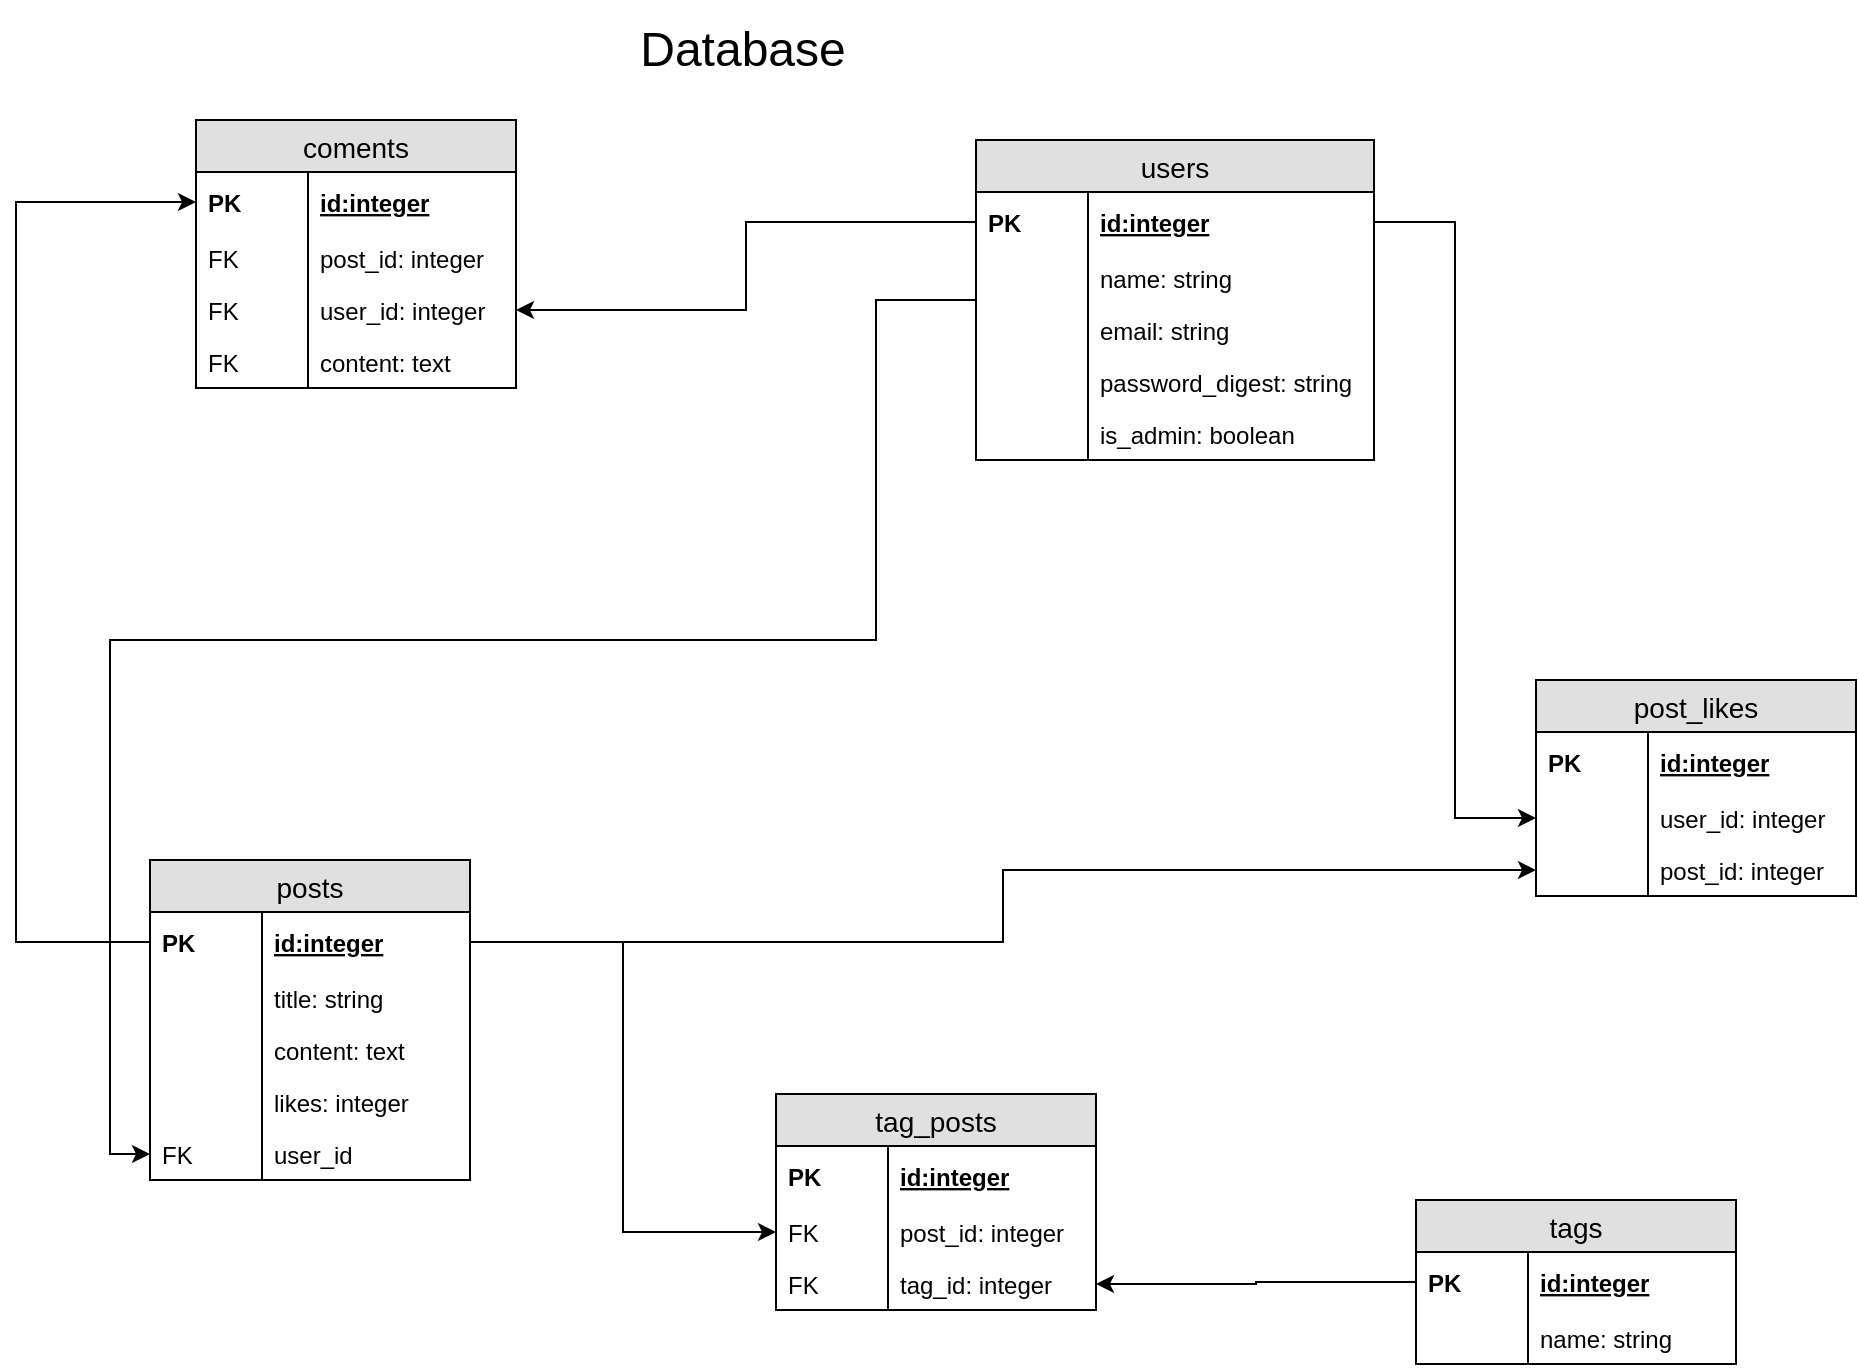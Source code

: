 <mxfile version="12.7.9" type="device"><diagram id="C5RBs43oDa-KdzZeNtuy" name="Page-1"><mxGraphModel dx="1422" dy="752" grid="1" gridSize="10" guides="1" tooltips="1" connect="1" arrows="1" fold="1" page="1" pageScale="1" pageWidth="827" pageHeight="1169" math="0" shadow="0"><root><mxCell id="WIyWlLk6GJQsqaUBKTNV-0"/><mxCell id="WIyWlLk6GJQsqaUBKTNV-1" parent="WIyWlLk6GJQsqaUBKTNV-0"/><mxCell id="I8CgRJQDaN1sSGyJlPmH-0" value="Database" style="text;html=1;strokeColor=none;fillColor=none;align=center;verticalAlign=middle;whiteSpace=wrap;rounded=0;fontSize=24;" parent="WIyWlLk6GJQsqaUBKTNV-1" vertex="1"><mxGeometry x="342" y="10" width="143" height="50" as="geometry"/></mxCell><mxCell id="I8CgRJQDaN1sSGyJlPmH-93" value="posts" style="swimlane;fontStyle=0;childLayout=stackLayout;horizontal=1;startSize=26;fillColor=#e0e0e0;horizontalStack=0;resizeParent=1;resizeParentMax=0;resizeLast=0;collapsible=1;marginBottom=0;swimlaneFillColor=#ffffff;align=center;fontSize=14;" parent="WIyWlLk6GJQsqaUBKTNV-1" vertex="1"><mxGeometry x="117" y="440" width="160" height="160" as="geometry"/></mxCell><mxCell id="I8CgRJQDaN1sSGyJlPmH-94" value="id:integer" style="shape=partialRectangle;top=0;left=0;right=0;bottom=0;align=left;verticalAlign=middle;fillColor=none;spacingLeft=60;spacingRight=4;overflow=hidden;rotatable=0;points=[[0,0.5],[1,0.5]];portConstraint=eastwest;dropTarget=0;fontStyle=5;fontSize=12;" parent="I8CgRJQDaN1sSGyJlPmH-93" vertex="1"><mxGeometry y="26" width="160" height="30" as="geometry"/></mxCell><mxCell id="I8CgRJQDaN1sSGyJlPmH-95" value="PK" style="shape=partialRectangle;fontStyle=1;top=0;left=0;bottom=0;fillColor=none;align=left;verticalAlign=middle;spacingLeft=4;spacingRight=4;overflow=hidden;rotatable=0;points=[];portConstraint=eastwest;part=1;fontSize=12;" parent="I8CgRJQDaN1sSGyJlPmH-94" vertex="1" connectable="0"><mxGeometry width="56" height="30" as="geometry"/></mxCell><mxCell id="I8CgRJQDaN1sSGyJlPmH-96" value="title: string" style="shape=partialRectangle;top=0;left=0;right=0;bottom=0;align=left;verticalAlign=top;fillColor=none;spacingLeft=60;spacingRight=4;overflow=hidden;rotatable=0;points=[[0,0.5],[1,0.5]];portConstraint=eastwest;dropTarget=0;fontSize=12;" parent="I8CgRJQDaN1sSGyJlPmH-93" vertex="1"><mxGeometry y="56" width="160" height="26" as="geometry"/></mxCell><mxCell id="I8CgRJQDaN1sSGyJlPmH-97" value="" style="shape=partialRectangle;top=0;left=0;bottom=0;fillColor=none;align=left;verticalAlign=top;spacingLeft=4;spacingRight=4;overflow=hidden;rotatable=0;points=[];portConstraint=eastwest;part=1;fontSize=12;" parent="I8CgRJQDaN1sSGyJlPmH-96" vertex="1" connectable="0"><mxGeometry width="56" height="26" as="geometry"/></mxCell><mxCell id="TlYg2HkJ1olxYzQJO8j--15" value="content: text&#10;" style="shape=partialRectangle;top=0;left=0;right=0;bottom=0;align=left;verticalAlign=top;fillColor=none;spacingLeft=60;spacingRight=4;overflow=hidden;rotatable=0;points=[[0,0.5],[1,0.5]];portConstraint=eastwest;dropTarget=0;fontSize=12;" parent="I8CgRJQDaN1sSGyJlPmH-93" vertex="1"><mxGeometry y="82" width="160" height="26" as="geometry"/></mxCell><mxCell id="TlYg2HkJ1olxYzQJO8j--16" value="" style="shape=partialRectangle;top=0;left=0;bottom=0;fillColor=none;align=left;verticalAlign=top;spacingLeft=4;spacingRight=4;overflow=hidden;rotatable=0;points=[];portConstraint=eastwest;part=1;fontSize=12;" parent="TlYg2HkJ1olxYzQJO8j--15" vertex="1" connectable="0"><mxGeometry width="56" height="26" as="geometry"/></mxCell><mxCell id="I8CgRJQDaN1sSGyJlPmH-98" value="likes: integer" style="shape=partialRectangle;top=0;left=0;right=0;bottom=0;align=left;verticalAlign=top;fillColor=none;spacingLeft=60;spacingRight=4;overflow=hidden;rotatable=0;points=[[0,0.5],[1,0.5]];portConstraint=eastwest;dropTarget=0;fontSize=12;" parent="I8CgRJQDaN1sSGyJlPmH-93" vertex="1"><mxGeometry y="108" width="160" height="26" as="geometry"/></mxCell><mxCell id="I8CgRJQDaN1sSGyJlPmH-99" value="" style="shape=partialRectangle;top=0;left=0;bottom=0;fillColor=none;align=left;verticalAlign=top;spacingLeft=4;spacingRight=4;overflow=hidden;rotatable=0;points=[];portConstraint=eastwest;part=1;fontSize=12;" parent="I8CgRJQDaN1sSGyJlPmH-98" vertex="1" connectable="0"><mxGeometry width="56" height="26" as="geometry"/></mxCell><mxCell id="mReSiG8WNDYHXUsCUNfD-25" value="user_id" style="shape=partialRectangle;top=0;left=0;right=0;bottom=0;align=left;verticalAlign=top;fillColor=none;spacingLeft=60;spacingRight=4;overflow=hidden;rotatable=0;points=[[0,0.5],[1,0.5]];portConstraint=eastwest;dropTarget=0;fontSize=12;" parent="I8CgRJQDaN1sSGyJlPmH-93" vertex="1"><mxGeometry y="134" width="160" height="26" as="geometry"/></mxCell><mxCell id="mReSiG8WNDYHXUsCUNfD-26" value="FK" style="shape=partialRectangle;top=0;left=0;bottom=0;fillColor=none;align=left;verticalAlign=top;spacingLeft=4;spacingRight=4;overflow=hidden;rotatable=0;points=[];portConstraint=eastwest;part=1;fontSize=12;" parent="mReSiG8WNDYHXUsCUNfD-25" vertex="1" connectable="0"><mxGeometry width="56" height="26" as="geometry"/></mxCell><mxCell id="NpkZoPUrzwW5CHd4rLWy-1" style="edgeStyle=orthogonalEdgeStyle;rounded=0;orthogonalLoop=1;jettySize=auto;html=1;entryX=0;entryY=0.5;entryDx=0;entryDy=0;" parent="WIyWlLk6GJQsqaUBKTNV-1" source="mReSiG8WNDYHXUsCUNfD-0" target="mReSiG8WNDYHXUsCUNfD-25" edge="1"><mxGeometry relative="1" as="geometry"><Array as="points"><mxPoint x="480" y="160"/><mxPoint x="480" y="330"/><mxPoint x="97" y="330"/><mxPoint x="97" y="587"/></Array></mxGeometry></mxCell><mxCell id="mReSiG8WNDYHXUsCUNfD-0" value="users" style="swimlane;fontStyle=0;childLayout=stackLayout;horizontal=1;startSize=26;fillColor=#e0e0e0;horizontalStack=0;resizeParent=1;resizeParentMax=0;resizeLast=0;collapsible=1;marginBottom=0;swimlaneFillColor=#ffffff;align=center;fontSize=14;" parent="WIyWlLk6GJQsqaUBKTNV-1" vertex="1"><mxGeometry x="530" y="80" width="199" height="160" as="geometry"/></mxCell><mxCell id="mReSiG8WNDYHXUsCUNfD-1" value="id:integer" style="shape=partialRectangle;top=0;left=0;right=0;bottom=0;align=left;verticalAlign=middle;fillColor=none;spacingLeft=60;spacingRight=4;overflow=hidden;rotatable=0;points=[[0,0.5],[1,0.5]];portConstraint=eastwest;dropTarget=0;fontStyle=5;fontSize=12;" parent="mReSiG8WNDYHXUsCUNfD-0" vertex="1"><mxGeometry y="26" width="199" height="30" as="geometry"/></mxCell><mxCell id="mReSiG8WNDYHXUsCUNfD-2" value="PK" style="shape=partialRectangle;fontStyle=1;top=0;left=0;bottom=0;fillColor=none;align=left;verticalAlign=middle;spacingLeft=4;spacingRight=4;overflow=hidden;rotatable=0;points=[];portConstraint=eastwest;part=1;fontSize=12;" parent="mReSiG8WNDYHXUsCUNfD-1" vertex="1" connectable="0"><mxGeometry width="56" height="30" as="geometry"/></mxCell><mxCell id="mReSiG8WNDYHXUsCUNfD-3" value="name: string" style="shape=partialRectangle;top=0;left=0;right=0;bottom=0;align=left;verticalAlign=top;fillColor=none;spacingLeft=60;spacingRight=4;overflow=hidden;rotatable=0;points=[[0,0.5],[1,0.5]];portConstraint=eastwest;dropTarget=0;fontSize=12;" parent="mReSiG8WNDYHXUsCUNfD-0" vertex="1"><mxGeometry y="56" width="199" height="26" as="geometry"/></mxCell><mxCell id="mReSiG8WNDYHXUsCUNfD-4" value="" style="shape=partialRectangle;top=0;left=0;bottom=0;fillColor=none;align=left;verticalAlign=top;spacingLeft=4;spacingRight=4;overflow=hidden;rotatable=0;points=[];portConstraint=eastwest;part=1;fontSize=12;" parent="mReSiG8WNDYHXUsCUNfD-3" vertex="1" connectable="0"><mxGeometry width="56" height="26" as="geometry"/></mxCell><mxCell id="mReSiG8WNDYHXUsCUNfD-49" value="email: string" style="shape=partialRectangle;top=0;left=0;right=0;bottom=0;align=left;verticalAlign=top;fillColor=none;spacingLeft=60;spacingRight=4;overflow=hidden;rotatable=0;points=[[0,0.5],[1,0.5]];portConstraint=eastwest;dropTarget=0;fontSize=12;" parent="mReSiG8WNDYHXUsCUNfD-0" vertex="1"><mxGeometry y="82" width="199" height="26" as="geometry"/></mxCell><mxCell id="mReSiG8WNDYHXUsCUNfD-50" value="" style="shape=partialRectangle;top=0;left=0;bottom=0;fillColor=none;align=left;verticalAlign=top;spacingLeft=4;spacingRight=4;overflow=hidden;rotatable=0;points=[];portConstraint=eastwest;part=1;fontSize=12;" parent="mReSiG8WNDYHXUsCUNfD-49" vertex="1" connectable="0"><mxGeometry width="56" height="26" as="geometry"/></mxCell><mxCell id="mReSiG8WNDYHXUsCUNfD-51" value="password_digest: string" style="shape=partialRectangle;top=0;left=0;right=0;bottom=0;align=left;verticalAlign=top;fillColor=none;spacingLeft=60;spacingRight=4;overflow=hidden;rotatable=0;points=[[0,0.5],[1,0.5]];portConstraint=eastwest;dropTarget=0;fontSize=12;" parent="mReSiG8WNDYHXUsCUNfD-0" vertex="1"><mxGeometry y="108" width="199" height="26" as="geometry"/></mxCell><mxCell id="mReSiG8WNDYHXUsCUNfD-52" value="" style="shape=partialRectangle;top=0;left=0;bottom=0;fillColor=none;align=left;verticalAlign=top;spacingLeft=4;spacingRight=4;overflow=hidden;rotatable=0;points=[];portConstraint=eastwest;part=1;fontSize=12;" parent="mReSiG8WNDYHXUsCUNfD-51" vertex="1" connectable="0"><mxGeometry width="56" height="26" as="geometry"/></mxCell><mxCell id="mReSiG8WNDYHXUsCUNfD-53" value="is_admin: boolean" style="shape=partialRectangle;top=0;left=0;right=0;bottom=0;align=left;verticalAlign=top;fillColor=none;spacingLeft=60;spacingRight=4;overflow=hidden;rotatable=0;points=[[0,0.5],[1,0.5]];portConstraint=eastwest;dropTarget=0;fontSize=12;" parent="mReSiG8WNDYHXUsCUNfD-0" vertex="1"><mxGeometry y="134" width="199" height="26" as="geometry"/></mxCell><mxCell id="mReSiG8WNDYHXUsCUNfD-54" value="" style="shape=partialRectangle;top=0;left=0;bottom=0;fillColor=none;align=left;verticalAlign=top;spacingLeft=4;spacingRight=4;overflow=hidden;rotatable=0;points=[];portConstraint=eastwest;part=1;fontSize=12;" parent="mReSiG8WNDYHXUsCUNfD-53" vertex="1" connectable="0"><mxGeometry width="56" height="26" as="geometry"/></mxCell><mxCell id="mReSiG8WNDYHXUsCUNfD-31" style="edgeStyle=orthogonalEdgeStyle;rounded=0;orthogonalLoop=1;jettySize=auto;html=1;entryX=1;entryY=0.5;entryDx=0;entryDy=0;exitX=0;exitY=0.5;exitDx=0;exitDy=0;" parent="WIyWlLk6GJQsqaUBKTNV-1" source="mReSiG8WNDYHXUsCUNfD-10" target="mReSiG8WNDYHXUsCUNfD-29" edge="1"><mxGeometry relative="1" as="geometry"/></mxCell><mxCell id="mReSiG8WNDYHXUsCUNfD-9" value="tags" style="swimlane;fontStyle=0;childLayout=stackLayout;horizontal=1;startSize=26;fillColor=#e0e0e0;horizontalStack=0;resizeParent=1;resizeParentMax=0;resizeLast=0;collapsible=1;marginBottom=0;swimlaneFillColor=#ffffff;align=center;fontSize=14;" parent="WIyWlLk6GJQsqaUBKTNV-1" vertex="1"><mxGeometry x="750" y="610" width="160" height="82" as="geometry"/></mxCell><mxCell id="mReSiG8WNDYHXUsCUNfD-10" value="id:integer" style="shape=partialRectangle;top=0;left=0;right=0;bottom=0;align=left;verticalAlign=middle;fillColor=none;spacingLeft=60;spacingRight=4;overflow=hidden;rotatable=0;points=[[0,0.5],[1,0.5]];portConstraint=eastwest;dropTarget=0;fontStyle=5;fontSize=12;" parent="mReSiG8WNDYHXUsCUNfD-9" vertex="1"><mxGeometry y="26" width="160" height="30" as="geometry"/></mxCell><mxCell id="mReSiG8WNDYHXUsCUNfD-11" value="PK" style="shape=partialRectangle;fontStyle=1;top=0;left=0;bottom=0;fillColor=none;align=left;verticalAlign=middle;spacingLeft=4;spacingRight=4;overflow=hidden;rotatable=0;points=[];portConstraint=eastwest;part=1;fontSize=12;" parent="mReSiG8WNDYHXUsCUNfD-10" vertex="1" connectable="0"><mxGeometry width="56" height="30" as="geometry"/></mxCell><mxCell id="mReSiG8WNDYHXUsCUNfD-12" value="name: string" style="shape=partialRectangle;top=0;left=0;right=0;bottom=0;align=left;verticalAlign=top;fillColor=none;spacingLeft=60;spacingRight=4;overflow=hidden;rotatable=0;points=[[0,0.5],[1,0.5]];portConstraint=eastwest;dropTarget=0;fontSize=12;" parent="mReSiG8WNDYHXUsCUNfD-9" vertex="1"><mxGeometry y="56" width="160" height="26" as="geometry"/></mxCell><mxCell id="mReSiG8WNDYHXUsCUNfD-13" value="" style="shape=partialRectangle;top=0;left=0;bottom=0;fillColor=none;align=left;verticalAlign=top;spacingLeft=4;spacingRight=4;overflow=hidden;rotatable=0;points=[];portConstraint=eastwest;part=1;fontSize=12;" parent="mReSiG8WNDYHXUsCUNfD-12" vertex="1" connectable="0"><mxGeometry width="56" height="26" as="geometry"/></mxCell><mxCell id="mReSiG8WNDYHXUsCUNfD-18" value="tag_posts" style="swimlane;fontStyle=0;childLayout=stackLayout;horizontal=1;startSize=26;fillColor=#e0e0e0;horizontalStack=0;resizeParent=1;resizeParentMax=0;resizeLast=0;collapsible=1;marginBottom=0;swimlaneFillColor=#ffffff;align=center;fontSize=14;" parent="WIyWlLk6GJQsqaUBKTNV-1" vertex="1"><mxGeometry x="430" y="557" width="160" height="108" as="geometry"/></mxCell><mxCell id="mReSiG8WNDYHXUsCUNfD-19" value="id:integer" style="shape=partialRectangle;top=0;left=0;right=0;bottom=0;align=left;verticalAlign=middle;fillColor=none;spacingLeft=60;spacingRight=4;overflow=hidden;rotatable=0;points=[[0,0.5],[1,0.5]];portConstraint=eastwest;dropTarget=0;fontStyle=5;fontSize=12;" parent="mReSiG8WNDYHXUsCUNfD-18" vertex="1"><mxGeometry y="26" width="160" height="30" as="geometry"/></mxCell><mxCell id="mReSiG8WNDYHXUsCUNfD-20" value="PK" style="shape=partialRectangle;fontStyle=1;top=0;left=0;bottom=0;fillColor=none;align=left;verticalAlign=middle;spacingLeft=4;spacingRight=4;overflow=hidden;rotatable=0;points=[];portConstraint=eastwest;part=1;fontSize=12;" parent="mReSiG8WNDYHXUsCUNfD-19" vertex="1" connectable="0"><mxGeometry width="56" height="30" as="geometry"/></mxCell><mxCell id="mReSiG8WNDYHXUsCUNfD-21" value="post_id: integer" style="shape=partialRectangle;top=0;left=0;right=0;bottom=0;align=left;verticalAlign=top;fillColor=none;spacingLeft=60;spacingRight=4;overflow=hidden;rotatable=0;points=[[0,0.5],[1,0.5]];portConstraint=eastwest;dropTarget=0;fontSize=12;" parent="mReSiG8WNDYHXUsCUNfD-18" vertex="1"><mxGeometry y="56" width="160" height="26" as="geometry"/></mxCell><mxCell id="mReSiG8WNDYHXUsCUNfD-22" value="FK" style="shape=partialRectangle;top=0;left=0;bottom=0;fillColor=none;align=left;verticalAlign=top;spacingLeft=4;spacingRight=4;overflow=hidden;rotatable=0;points=[];portConstraint=eastwest;part=1;fontSize=12;" parent="mReSiG8WNDYHXUsCUNfD-21" vertex="1" connectable="0"><mxGeometry width="56" height="26" as="geometry"/></mxCell><mxCell id="mReSiG8WNDYHXUsCUNfD-29" value="tag_id: integer&#10;" style="shape=partialRectangle;top=0;left=0;right=0;bottom=0;align=left;verticalAlign=top;fillColor=none;spacingLeft=60;spacingRight=4;overflow=hidden;rotatable=0;points=[[0,0.5],[1,0.5]];portConstraint=eastwest;dropTarget=0;fontSize=12;" parent="mReSiG8WNDYHXUsCUNfD-18" vertex="1"><mxGeometry y="82" width="160" height="26" as="geometry"/></mxCell><mxCell id="mReSiG8WNDYHXUsCUNfD-30" value="FK" style="shape=partialRectangle;top=0;left=0;bottom=0;fillColor=none;align=left;verticalAlign=top;spacingLeft=4;spacingRight=4;overflow=hidden;rotatable=0;points=[];portConstraint=eastwest;part=1;fontSize=12;" parent="mReSiG8WNDYHXUsCUNfD-29" vertex="1" connectable="0"><mxGeometry width="56" height="26" as="geometry"/></mxCell><mxCell id="mReSiG8WNDYHXUsCUNfD-32" style="edgeStyle=orthogonalEdgeStyle;rounded=0;orthogonalLoop=1;jettySize=auto;html=1;entryX=0;entryY=0.5;entryDx=0;entryDy=0;" parent="WIyWlLk6GJQsqaUBKTNV-1" source="I8CgRJQDaN1sSGyJlPmH-94" target="mReSiG8WNDYHXUsCUNfD-21" edge="1"><mxGeometry relative="1" as="geometry"/></mxCell><mxCell id="mReSiG8WNDYHXUsCUNfD-37" value="coments" style="swimlane;fontStyle=0;childLayout=stackLayout;horizontal=1;startSize=26;fillColor=#e0e0e0;horizontalStack=0;resizeParent=1;resizeParentMax=0;resizeLast=0;collapsible=1;marginBottom=0;swimlaneFillColor=#ffffff;align=center;fontSize=14;" parent="WIyWlLk6GJQsqaUBKTNV-1" vertex="1"><mxGeometry x="140" y="70" width="160" height="134" as="geometry"/></mxCell><mxCell id="mReSiG8WNDYHXUsCUNfD-38" value="id:integer" style="shape=partialRectangle;top=0;left=0;right=0;bottom=0;align=left;verticalAlign=middle;fillColor=none;spacingLeft=60;spacingRight=4;overflow=hidden;rotatable=0;points=[[0,0.5],[1,0.5]];portConstraint=eastwest;dropTarget=0;fontStyle=5;fontSize=12;" parent="mReSiG8WNDYHXUsCUNfD-37" vertex="1"><mxGeometry y="26" width="160" height="30" as="geometry"/></mxCell><mxCell id="mReSiG8WNDYHXUsCUNfD-39" value="PK" style="shape=partialRectangle;fontStyle=1;top=0;left=0;bottom=0;fillColor=none;align=left;verticalAlign=middle;spacingLeft=4;spacingRight=4;overflow=hidden;rotatable=0;points=[];portConstraint=eastwest;part=1;fontSize=12;" parent="mReSiG8WNDYHXUsCUNfD-38" vertex="1" connectable="0"><mxGeometry width="56" height="30" as="geometry"/></mxCell><mxCell id="mReSiG8WNDYHXUsCUNfD-40" value="post_id: integer" style="shape=partialRectangle;top=0;left=0;right=0;bottom=0;align=left;verticalAlign=top;fillColor=none;spacingLeft=60;spacingRight=4;overflow=hidden;rotatable=0;points=[[0,0.5],[1,0.5]];portConstraint=eastwest;dropTarget=0;fontSize=12;" parent="mReSiG8WNDYHXUsCUNfD-37" vertex="1"><mxGeometry y="56" width="160" height="26" as="geometry"/></mxCell><mxCell id="mReSiG8WNDYHXUsCUNfD-41" value="FK" style="shape=partialRectangle;top=0;left=0;bottom=0;fillColor=none;align=left;verticalAlign=top;spacingLeft=4;spacingRight=4;overflow=hidden;rotatable=0;points=[];portConstraint=eastwest;part=1;fontSize=12;" parent="mReSiG8WNDYHXUsCUNfD-40" vertex="1" connectable="0"><mxGeometry width="56" height="26" as="geometry"/></mxCell><mxCell id="mReSiG8WNDYHXUsCUNfD-42" value="user_id: integer&#10;" style="shape=partialRectangle;top=0;left=0;right=0;bottom=0;align=left;verticalAlign=top;fillColor=none;spacingLeft=60;spacingRight=4;overflow=hidden;rotatable=0;points=[[0,0.5],[1,0.5]];portConstraint=eastwest;dropTarget=0;fontSize=12;" parent="mReSiG8WNDYHXUsCUNfD-37" vertex="1"><mxGeometry y="82" width="160" height="26" as="geometry"/></mxCell><mxCell id="mReSiG8WNDYHXUsCUNfD-43" value="FK" style="shape=partialRectangle;top=0;left=0;bottom=0;fillColor=none;align=left;verticalAlign=top;spacingLeft=4;spacingRight=4;overflow=hidden;rotatable=0;points=[];portConstraint=eastwest;part=1;fontSize=12;" parent="mReSiG8WNDYHXUsCUNfD-42" vertex="1" connectable="0"><mxGeometry width="56" height="26" as="geometry"/></mxCell><mxCell id="mReSiG8WNDYHXUsCUNfD-44" value="content: text" style="shape=partialRectangle;top=0;left=0;right=0;bottom=0;align=left;verticalAlign=top;fillColor=none;spacingLeft=60;spacingRight=4;overflow=hidden;rotatable=0;points=[[0,0.5],[1,0.5]];portConstraint=eastwest;dropTarget=0;fontSize=12;" parent="mReSiG8WNDYHXUsCUNfD-37" vertex="1"><mxGeometry y="108" width="160" height="26" as="geometry"/></mxCell><mxCell id="mReSiG8WNDYHXUsCUNfD-45" value="FK" style="shape=partialRectangle;top=0;left=0;bottom=0;fillColor=none;align=left;verticalAlign=top;spacingLeft=4;spacingRight=4;overflow=hidden;rotatable=0;points=[];portConstraint=eastwest;part=1;fontSize=12;" parent="mReSiG8WNDYHXUsCUNfD-44" vertex="1" connectable="0"><mxGeometry width="56" height="26" as="geometry"/></mxCell><mxCell id="mReSiG8WNDYHXUsCUNfD-48" style="edgeStyle=orthogonalEdgeStyle;rounded=0;orthogonalLoop=1;jettySize=auto;html=1;entryX=0;entryY=0.5;entryDx=0;entryDy=0;exitX=0;exitY=0.5;exitDx=0;exitDy=0;" parent="WIyWlLk6GJQsqaUBKTNV-1" source="I8CgRJQDaN1sSGyJlPmH-94" target="mReSiG8WNDYHXUsCUNfD-38" edge="1"><mxGeometry relative="1" as="geometry"><Array as="points"><mxPoint x="50" y="481"/><mxPoint x="50" y="111"/></Array></mxGeometry></mxCell><mxCell id="1UPqmIgnYGKRQRr4SctH-0" value="post_likes" style="swimlane;fontStyle=0;childLayout=stackLayout;horizontal=1;startSize=26;fillColor=#e0e0e0;horizontalStack=0;resizeParent=1;resizeParentMax=0;resizeLast=0;collapsible=1;marginBottom=0;swimlaneFillColor=#ffffff;align=center;fontSize=14;" vertex="1" parent="WIyWlLk6GJQsqaUBKTNV-1"><mxGeometry x="810" y="350" width="160" height="108" as="geometry"/></mxCell><mxCell id="1UPqmIgnYGKRQRr4SctH-1" value="id:integer" style="shape=partialRectangle;top=0;left=0;right=0;bottom=0;align=left;verticalAlign=middle;fillColor=none;spacingLeft=60;spacingRight=4;overflow=hidden;rotatable=0;points=[[0,0.5],[1,0.5]];portConstraint=eastwest;dropTarget=0;fontStyle=5;fontSize=12;" vertex="1" parent="1UPqmIgnYGKRQRr4SctH-0"><mxGeometry y="26" width="160" height="30" as="geometry"/></mxCell><mxCell id="1UPqmIgnYGKRQRr4SctH-2" value="PK" style="shape=partialRectangle;fontStyle=1;top=0;left=0;bottom=0;fillColor=none;align=left;verticalAlign=middle;spacingLeft=4;spacingRight=4;overflow=hidden;rotatable=0;points=[];portConstraint=eastwest;part=1;fontSize=12;" vertex="1" connectable="0" parent="1UPqmIgnYGKRQRr4SctH-1"><mxGeometry width="56" height="30" as="geometry"/></mxCell><mxCell id="1UPqmIgnYGKRQRr4SctH-3" value="user_id: integer" style="shape=partialRectangle;top=0;left=0;right=0;bottom=0;align=left;verticalAlign=top;fillColor=none;spacingLeft=60;spacingRight=4;overflow=hidden;rotatable=0;points=[[0,0.5],[1,0.5]];portConstraint=eastwest;dropTarget=0;fontSize=12;" vertex="1" parent="1UPqmIgnYGKRQRr4SctH-0"><mxGeometry y="56" width="160" height="26" as="geometry"/></mxCell><mxCell id="1UPqmIgnYGKRQRr4SctH-4" value="" style="shape=partialRectangle;top=0;left=0;bottom=0;fillColor=none;align=left;verticalAlign=top;spacingLeft=4;spacingRight=4;overflow=hidden;rotatable=0;points=[];portConstraint=eastwest;part=1;fontSize=12;" vertex="1" connectable="0" parent="1UPqmIgnYGKRQRr4SctH-3"><mxGeometry width="56" height="26" as="geometry"/></mxCell><mxCell id="1UPqmIgnYGKRQRr4SctH-5" value="post_id: integer" style="shape=partialRectangle;top=0;left=0;right=0;bottom=0;align=left;verticalAlign=top;fillColor=none;spacingLeft=60;spacingRight=4;overflow=hidden;rotatable=0;points=[[0,0.5],[1,0.5]];portConstraint=eastwest;dropTarget=0;fontSize=12;" vertex="1" parent="1UPqmIgnYGKRQRr4SctH-0"><mxGeometry y="82" width="160" height="26" as="geometry"/></mxCell><mxCell id="1UPqmIgnYGKRQRr4SctH-6" value="" style="shape=partialRectangle;top=0;left=0;bottom=0;fillColor=none;align=left;verticalAlign=top;spacingLeft=4;spacingRight=4;overflow=hidden;rotatable=0;points=[];portConstraint=eastwest;part=1;fontSize=12;" vertex="1" connectable="0" parent="1UPqmIgnYGKRQRr4SctH-5"><mxGeometry width="56" height="26" as="geometry"/></mxCell><mxCell id="1UPqmIgnYGKRQRr4SctH-7" style="edgeStyle=orthogonalEdgeStyle;rounded=0;orthogonalLoop=1;jettySize=auto;html=1;entryX=0;entryY=0.5;entryDx=0;entryDy=0;" edge="1" parent="WIyWlLk6GJQsqaUBKTNV-1" source="I8CgRJQDaN1sSGyJlPmH-94" target="1UPqmIgnYGKRQRr4SctH-5"><mxGeometry relative="1" as="geometry"/></mxCell><mxCell id="1UPqmIgnYGKRQRr4SctH-8" style="edgeStyle=orthogonalEdgeStyle;rounded=0;orthogonalLoop=1;jettySize=auto;html=1;" edge="1" parent="WIyWlLk6GJQsqaUBKTNV-1" source="mReSiG8WNDYHXUsCUNfD-1" target="1UPqmIgnYGKRQRr4SctH-3"><mxGeometry relative="1" as="geometry"/></mxCell><mxCell id="1UPqmIgnYGKRQRr4SctH-9" style="edgeStyle=orthogonalEdgeStyle;rounded=0;orthogonalLoop=1;jettySize=auto;html=1;entryX=1;entryY=0.5;entryDx=0;entryDy=0;" edge="1" parent="WIyWlLk6GJQsqaUBKTNV-1" source="mReSiG8WNDYHXUsCUNfD-1" target="mReSiG8WNDYHXUsCUNfD-42"><mxGeometry relative="1" as="geometry"/></mxCell></root></mxGraphModel></diagram></mxfile>